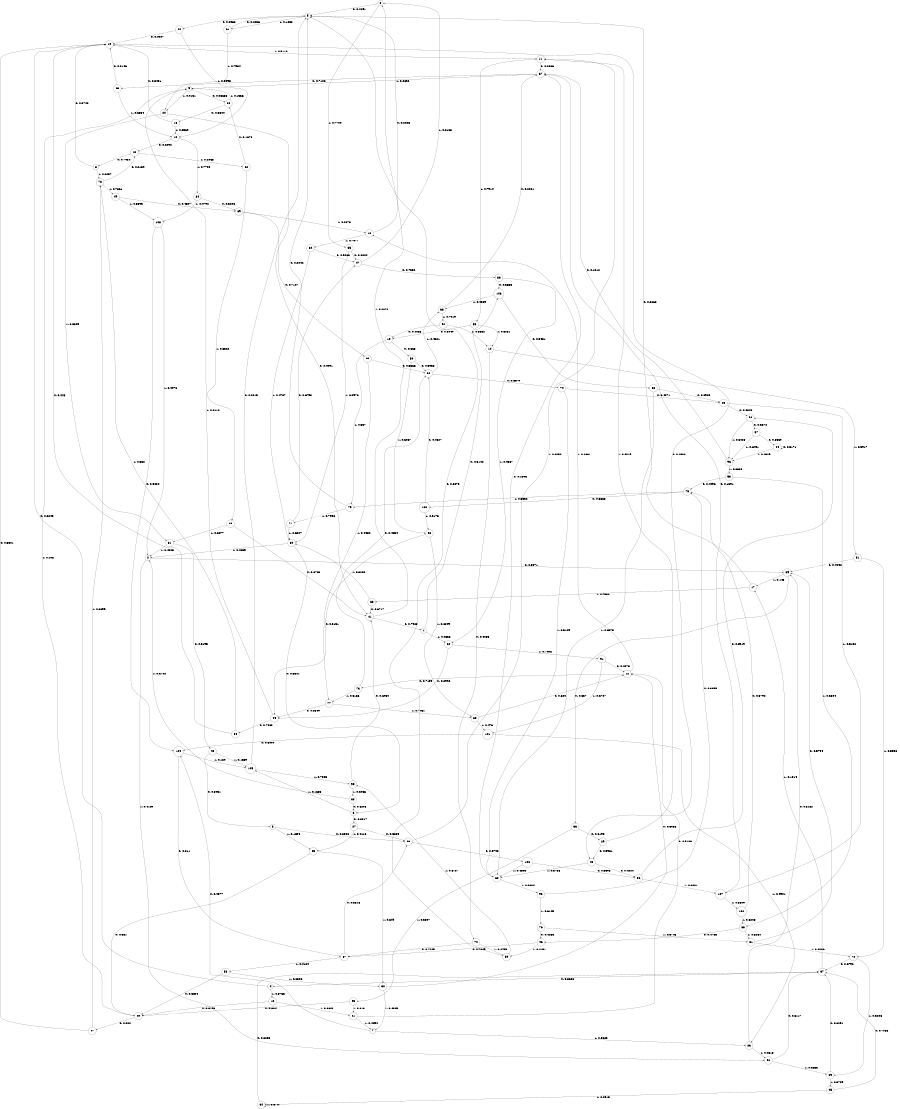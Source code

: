 digraph "ch20concat_phase3_L8" {
size = "6,8.5";
ratio = "fill";
node [shape = circle];
node [fontsize = 24];
edge [fontsize = 24];
0 -> 5 [label = "0: 0.2291   "];
0 -> 35 [label = "1: 0.7709   "];
1 -> 103 [label = "0: 0.5142   "];
1 -> 64 [label = "1: 0.4858   "];
2 -> 39 [label = "0: 0.5871   "];
2 -> 90 [label = "1: 0.4129   "];
3 -> 33 [label = "0: 0.8306   "];
3 -> 65 [label = "1: 0.1694   "];
4 -> 19 [label = "0: 0.6245   "];
4 -> 10 [label = "1: 0.3755   "];
5 -> 22 [label = "0: 0.8968   "];
5 -> 61 [label = "1: 0.1032   "];
6 -> 27 [label = "0: 0.8317   "];
6 -> 105 [label = "1: 0.1683   "];
7 -> 104 [label = "0: 0.4377   "];
7 -> 23 [label = "1: 0.5623   "];
8 -> 19 [label = "0: 0.3743   "];
8 -> 78 [label = "1: 0.6257   "];
9 -> 38 [label = "0: 0.08688  "];
9 -> 20 [label = "1: 0.9131   "];
10 -> 40 [label = "0: 0.3158   "];
10 -> 21 [label = "1: 0.6842   "];
11 -> 67 [label = "0: 0.2086   "];
11 -> 55 [label = "1: 0.7914   "];
12 -> 73 [label = "0: 0.7139   "];
12 -> 18 [label = "1: 0.2861   "];
13 -> 50 [label = "0: 0.663    "];
13 -> 79 [label = "1: 0.337    "];
14 -> 70 [label = "0: 0.4083   "];
14 -> 51 [label = "1: 0.5917   "];
15 -> 42 [label = "0: 0.2292   "];
15 -> 84 [label = "1: 0.7708   "];
16 -> 19 [label = "0: 0.3431   "];
16 -> 15 [label = "1: 0.6569   "];
17 -> 5 [label = "0: 0.2668   "];
17 -> 68 [label = "1: 0.7332   "];
18 -> 5 [label = "0: 0.2023   "];
18 -> 82 [label = "1: 0.7977   "];
19 -> 48 [label = "0: 0.4882   "];
19 -> 11 [label = "1: 0.5118   "];
20 -> 41 [label = "0: 0.4991   "];
20 -> 81 [label = "1: 0.5009   "];
21 -> 12 [label = "0: 0.5106   "];
21 -> 7 [label = "1: 0.4894   "];
22 -> 19 [label = "0: 0.4907   "];
22 -> 15 [label = "1: 0.5093   "];
23 -> 39 [label = "0: 0.5182   "];
23 -> 90 [label = "1: 0.4818   "];
24 -> 24 [label = "0: 0.5171   "];
24 -> 96 [label = "1: 0.4829   "];
25 -> 94 [label = "0: 0.4848   "];
25 -> 107 [label = "1: 0.5152   "];
26 -> 32 [label = "0: 0.5566   "];
26 -> 77 [label = "1: 0.4434   "];
27 -> 33 [label = "0: 0.5884   "];
27 -> 65 [label = "1: 0.4116   "];
28 -> 41 [label = "0: 0.6723   "];
28 -> 81 [label = "1: 0.3277   "];
29 -> 48 [label = "0: 0.5981   "];
29 -> 11 [label = "1: 0.4019   "];
30 -> 12 [label = "0: 0.5955   "];
30 -> 7 [label = "1: 0.4045   "];
31 -> 39 [label = "0: 0.5794   "];
31 -> 72 [label = "1: 0.4206   "];
32 -> 74 [label = "0: 0.5379   "];
32 -> 66 [label = "1: 0.4621   "];
33 -> 106 [label = "0: 0.5748   "];
33 -> 11 [label = "1: 0.4252   "];
34 -> 37 [label = "0: 0.6253   "];
34 -> 34 [label = "1: 0.3747   "];
35 -> 47 [label = "0: 0.6024   "];
35 -> 80 [label = "1: 0.3976   "];
36 -> 29 [label = "0: 0.6193   "];
36 -> 95 [label = "1: 0.3807   "];
37 -> 4 [label = "0: 0.8686   "];
37 -> 17 [label = "1: 0.1314   "];
38 -> 16 [label = "0: 0.8644   "];
38 -> 9 [label = "1: 0.1356   "];
39 -> 36 [label = "0: 0.857    "];
39 -> 17 [label = "1: 0.143    "];
40 -> 97 [label = "0: 0.802    "];
40 -> 9 [label = "1: 0.198    "];
41 -> 1 [label = "0: 0.7928   "];
41 -> 0 [label = "1: 0.2072   "];
42 -> 8 [label = "0: 0.7934   "];
42 -> 62 [label = "1: 0.2066   "];
43 -> 3 [label = "0: 0.8431   "];
43 -> 105 [label = "1: 0.1569   "];
44 -> 54 [label = "0: 0.7888   "];
44 -> 9 [label = "1: 0.2112   "];
45 -> 37 [label = "0: 0.7085   "];
45 -> 34 [label = "1: 0.2915   "];
46 -> 87 [label = "0: 0.7849   "];
46 -> 59 [label = "1: 0.2151   "];
47 -> 86 [label = "0: 0.7832   "];
47 -> 0 [label = "1: 0.2168   "];
48 -> 56 [label = "0: 0.4244   "];
48 -> 60 [label = "1: 0.5756   "];
49 -> 69 [label = "0: 0.4607   "];
49 -> 108 [label = "1: 0.5393   "];
50 -> 32 [label = "0: 0.3933   "];
50 -> 98 [label = "1: 0.6067   "];
51 -> 39 [label = "0: 0.4442   "];
51 -> 72 [label = "1: 0.5558   "];
52 -> 25 [label = "0: 0.3925   "];
52 -> 60 [label = "1: 0.6075   "];
53 -> 75 [label = "0: 0.4496   "];
53 -> 83 [label = "1: 0.5504   "];
54 -> 19 [label = "0: 0.448    "];
54 -> 78 [label = "1: 0.552    "];
55 -> 13 [label = "0: 0.3949   "];
55 -> 14 [label = "1: 0.6051   "];
56 -> 94 [label = "0: 0.3919   "];
56 -> 107 [label = "1: 0.6081   "];
57 -> 24 [label = "0: 0.3559   "];
57 -> 96 [label = "1: 0.6441   "];
58 -> 40 [label = "0: 0.3694   "];
58 -> 30 [label = "1: 0.6306   "];
59 -> 5 [label = "0: 0.3273   "];
59 -> 99 [label = "1: 0.6727   "];
60 -> 67 [label = "0: 0.1396   "];
60 -> 93 [label = "1: 0.8604   "];
61 -> 5 [label = "0: 0.2066   "];
61 -> 20 [label = "1: 0.7934   "];
62 -> 38 [label = "0: 0.1678   "];
62 -> 28 [label = "1: 0.8322   "];
63 -> 19 [label = "0: 0.3146   "];
63 -> 15 [label = "1: 0.6854   "];
64 -> 44 [label = "0: 0.2992   "];
64 -> 91 [label = "1: 0.7008   "];
65 -> 40 [label = "0: 0.351    "];
65 -> 30 [label = "1: 0.649    "];
66 -> 67 [label = "0: 0.2081   "];
66 -> 92 [label = "1: 0.7919   "];
67 -> 63 [label = "0: 0.7108   "];
67 -> 9 [label = "1: 0.2892   "];
68 -> 41 [label = "0: 0.6717   "];
68 -> 80 [label = "1: 0.3283   "];
69 -> 26 [label = "0: 0.7127   "];
69 -> 18 [label = "1: 0.2873   "];
70 -> 87 [label = "0: 0.7245   "];
70 -> 59 [label = "1: 0.2755   "];
71 -> 47 [label = "0: 0.6793   "];
71 -> 80 [label = "1: 0.3207   "];
72 -> 37 [label = "0: 0.6792   "];
72 -> 89 [label = "1: 0.3208   "];
73 -> 32 [label = "0: 0.4834   "];
73 -> 77 [label = "1: 0.5166   "];
74 -> 25 [label = "0: 0.4871   "];
74 -> 60 [label = "1: 0.5129   "];
75 -> 100 [label = "0: 0.6668   "];
75 -> 79 [label = "1: 0.3332   "];
76 -> 46 [label = "0: 0.4255   "];
76 -> 31 [label = "1: 0.5745   "];
77 -> 44 [label = "0: 0.2549   "];
77 -> 85 [label = "1: 0.7451   "];
78 -> 42 [label = "0: 0.2139   "];
78 -> 49 [label = "1: 0.7861   "];
79 -> 5 [label = "0: 0.2042   "];
79 -> 71 [label = "1: 0.7958   "];
80 -> 6 [label = "0: 0.5341   "];
80 -> 2 [label = "1: 0.4659   "];
81 -> 43 [label = "0: 0.5195   "];
81 -> 2 [label = "1: 0.4805   "];
82 -> 47 [label = "0: 0.5263   "];
82 -> 80 [label = "1: 0.4737   "];
83 -> 46 [label = "0: 0.4736   "];
83 -> 31 [label = "1: 0.5264   "];
84 -> 69 [label = "0: 0.5208   "];
84 -> 108 [label = "1: 0.4792   "];
85 -> 12 [label = "0: 0.524    "];
85 -> 101 [label = "1: 0.476    "];
86 -> 103 [label = "0: 0.5633   "];
86 -> 64 [label = "1: 0.4367   "];
87 -> 33 [label = "0: 0.5816   "];
87 -> 58 [label = "1: 0.4184   "];
88 -> 6 [label = "0: 0.6298   "];
88 -> 2 [label = "1: 0.3702   "];
89 -> 37 [label = "0: 0.6291   "];
89 -> 45 [label = "1: 0.3709   "];
90 -> 37 [label = "0: 0.6117   "];
90 -> 89 [label = "1: 0.3883   "];
91 -> 12 [label = "0: 0.4273   "];
91 -> 101 [label = "1: 0.5727   "];
92 -> 13 [label = "0: 0.4468   "];
92 -> 14 [label = "1: 0.5532   "];
93 -> 75 [label = "0: 0.3855   "];
93 -> 76 [label = "1: 0.6145   "];
94 -> 57 [label = "0: 0.3572   "];
94 -> 96 [label = "1: 0.6428   "];
95 -> 40 [label = "0: 0.384    "];
95 -> 21 [label = "1: 0.616    "];
96 -> 67 [label = "0: 0.1312   "];
96 -> 53 [label = "1: 0.8688   "];
97 -> 19 [label = "0: 0.3301   "];
97 -> 78 [label = "1: 0.6699   "];
98 -> 44 [label = "0: 0.3151   "];
98 -> 85 [label = "1: 0.6849   "];
99 -> 41 [label = "0: 0.6934   "];
99 -> 88 [label = "1: 0.3066   "];
100 -> 32 [label = "0: 0.4827   "];
100 -> 98 [label = "1: 0.5173   "];
101 -> 104 [label = "0: 0.5099   "];
101 -> 23 [label = "1: 0.4901   "];
102 -> 75 [label = "0: 0.3792   "];
102 -> 83 [label = "1: 0.6208   "];
103 -> 52 [label = "0: 0.5431   "];
103 -> 66 [label = "1: 0.4569   "];
104 -> 87 [label = "0: 0.811    "];
104 -> 105 [label = "1: 0.189    "];
105 -> 5 [label = "0: 0.2615   "];
105 -> 99 [label = "1: 0.7385   "];
106 -> 56 [label = "0: 0.5395   "];
106 -> 60 [label = "1: 0.4605   "];
107 -> 67 [label = "0: 0.1391   "];
107 -> 102 [label = "1: 0.8609   "];
108 -> 104 [label = "0: 0.5024   "];
108 -> 2 [label = "1: 0.4976   "];
}